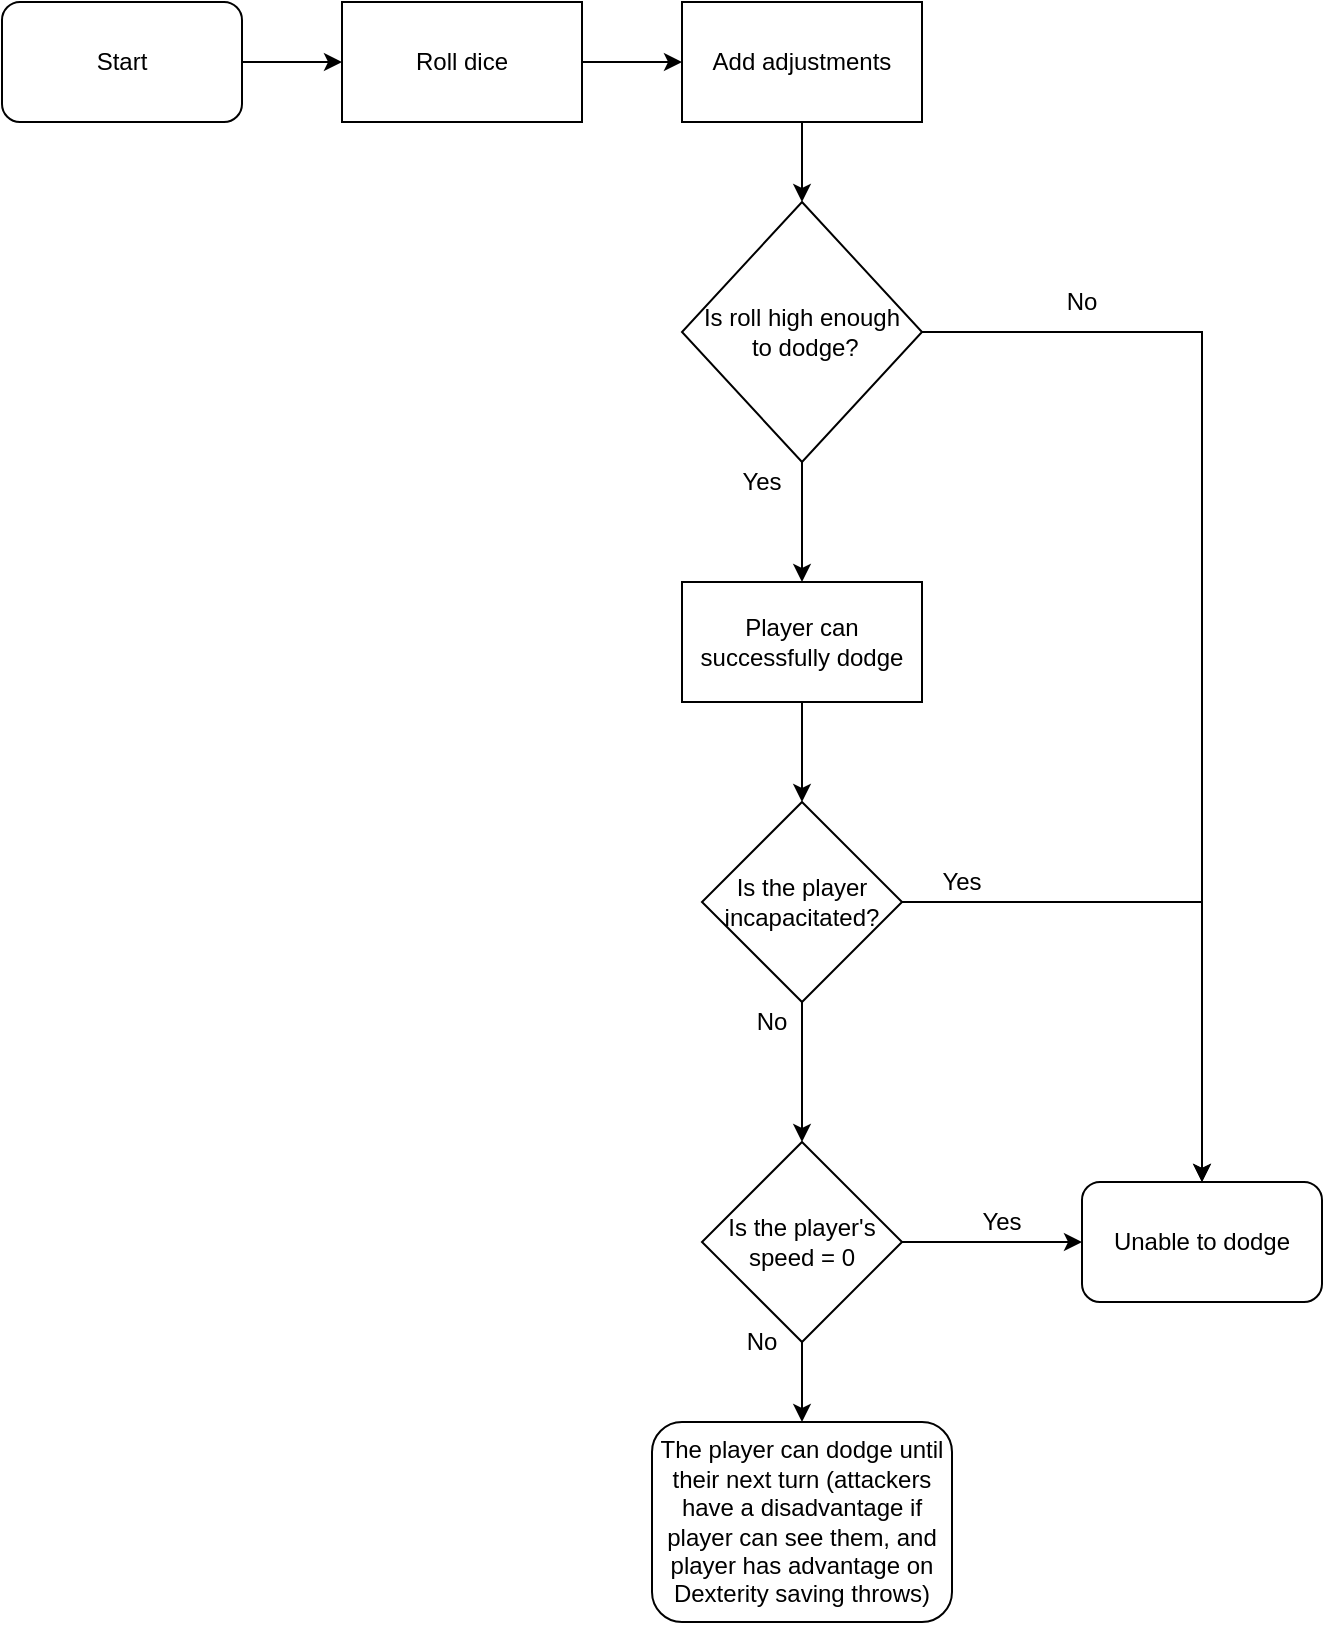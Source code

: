 <mxfile version="14.4.3" type="device"><diagram id="CBSSzuVwRRqJ6K18UTGn" name="Page-1"><mxGraphModel dx="1038" dy="607" grid="1" gridSize="10" guides="1" tooltips="1" connect="1" arrows="1" fold="1" page="1" pageScale="1" pageWidth="850" pageHeight="1100" math="0" shadow="0"><root><mxCell id="0"/><mxCell id="1" parent="0"/><mxCell id="Tgb3l-OwxaNQntK4FIy_-1" style="edgeStyle=orthogonalEdgeStyle;rounded=0;orthogonalLoop=1;jettySize=auto;html=1;" parent="1" source="23Ri2xZL8X3MXaugrOq_-1" target="23Ri2xZL8X3MXaugrOq_-3" edge="1"><mxGeometry relative="1" as="geometry"/></mxCell><mxCell id="23Ri2xZL8X3MXaugrOq_-1" value="Start" style="rounded=1;whiteSpace=wrap;html=1;" parent="1" vertex="1"><mxGeometry x="40" y="40" width="120" height="60" as="geometry"/></mxCell><mxCell id="23Ri2xZL8X3MXaugrOq_-8" style="edgeStyle=orthogonalEdgeStyle;rounded=0;orthogonalLoop=1;jettySize=auto;html=1;" parent="1" source="23Ri2xZL8X3MXaugrOq_-3" target="23Ri2xZL8X3MXaugrOq_-7" edge="1"><mxGeometry relative="1" as="geometry"/></mxCell><mxCell id="23Ri2xZL8X3MXaugrOq_-3" value="Roll dice" style="rounded=0;whiteSpace=wrap;html=1;" parent="1" vertex="1"><mxGeometry x="210" y="40" width="120" height="60" as="geometry"/></mxCell><mxCell id="Tgb3l-OwxaNQntK4FIy_-4" style="edgeStyle=orthogonalEdgeStyle;rounded=0;orthogonalLoop=1;jettySize=auto;html=1;" parent="1" source="23Ri2xZL8X3MXaugrOq_-7" target="Tgb3l-OwxaNQntK4FIy_-2" edge="1"><mxGeometry relative="1" as="geometry"/></mxCell><mxCell id="23Ri2xZL8X3MXaugrOq_-7" value="Add adjustments" style="rounded=0;whiteSpace=wrap;html=1;" parent="1" vertex="1"><mxGeometry x="380" y="40" width="120" height="60" as="geometry"/></mxCell><mxCell id="Tgb3l-OwxaNQntK4FIy_-7" style="edgeStyle=orthogonalEdgeStyle;rounded=0;orthogonalLoop=1;jettySize=auto;html=1;" parent="1" source="Tgb3l-OwxaNQntK4FIy_-2" target="Tgb3l-OwxaNQntK4FIy_-6" edge="1"><mxGeometry relative="1" as="geometry"/></mxCell><mxCell id="Tgb3l-OwxaNQntK4FIy_-15" style="edgeStyle=orthogonalEdgeStyle;rounded=0;orthogonalLoop=1;jettySize=auto;html=1;" parent="1" source="Tgb3l-OwxaNQntK4FIy_-2" target="Tgb3l-OwxaNQntK4FIy_-14" edge="1"><mxGeometry relative="1" as="geometry"/></mxCell><mxCell id="Tgb3l-OwxaNQntK4FIy_-2" value="Is roll high enough&lt;br&gt;&amp;nbsp;to dodge?" style="rhombus;whiteSpace=wrap;html=1;" parent="1" vertex="1"><mxGeometry x="380" y="140" width="120" height="130" as="geometry"/></mxCell><mxCell id="Tgb3l-OwxaNQntK4FIy_-9" style="edgeStyle=orthogonalEdgeStyle;rounded=0;orthogonalLoop=1;jettySize=auto;html=1;" parent="1" source="Tgb3l-OwxaNQntK4FIy_-6" target="Tgb3l-OwxaNQntK4FIy_-8" edge="1"><mxGeometry relative="1" as="geometry"/></mxCell><mxCell id="Tgb3l-OwxaNQntK4FIy_-6" value="Player can successfully dodge" style="rounded=0;whiteSpace=wrap;html=1;" parent="1" vertex="1"><mxGeometry x="380" y="330" width="120" height="60" as="geometry"/></mxCell><mxCell id="Tgb3l-OwxaNQntK4FIy_-11" style="edgeStyle=orthogonalEdgeStyle;rounded=0;orthogonalLoop=1;jettySize=auto;html=1;" parent="1" source="Tgb3l-OwxaNQntK4FIy_-8" target="Tgb3l-OwxaNQntK4FIy_-10" edge="1"><mxGeometry relative="1" as="geometry"/></mxCell><mxCell id="Tgb3l-OwxaNQntK4FIy_-16" style="edgeStyle=orthogonalEdgeStyle;rounded=0;orthogonalLoop=1;jettySize=auto;html=1;" parent="1" source="Tgb3l-OwxaNQntK4FIy_-8" target="Tgb3l-OwxaNQntK4FIy_-14" edge="1"><mxGeometry relative="1" as="geometry"/></mxCell><mxCell id="Tgb3l-OwxaNQntK4FIy_-8" value="Is the player incapacitated?" style="rhombus;whiteSpace=wrap;html=1;" parent="1" vertex="1"><mxGeometry x="390" y="440" width="100" height="100" as="geometry"/></mxCell><mxCell id="Tgb3l-OwxaNQntK4FIy_-13" style="edgeStyle=orthogonalEdgeStyle;rounded=0;orthogonalLoop=1;jettySize=auto;html=1;" parent="1" source="Tgb3l-OwxaNQntK4FIy_-10" target="Tgb3l-OwxaNQntK4FIy_-12" edge="1"><mxGeometry relative="1" as="geometry"/></mxCell><mxCell id="Tgb3l-OwxaNQntK4FIy_-17" style="edgeStyle=orthogonalEdgeStyle;rounded=0;orthogonalLoop=1;jettySize=auto;html=1;" parent="1" source="Tgb3l-OwxaNQntK4FIy_-10" target="Tgb3l-OwxaNQntK4FIy_-14" edge="1"><mxGeometry relative="1" as="geometry"/></mxCell><mxCell id="Tgb3l-OwxaNQntK4FIy_-10" value="Is the player's speed = 0" style="rhombus;whiteSpace=wrap;html=1;" parent="1" vertex="1"><mxGeometry x="390" y="610" width="100" height="100" as="geometry"/></mxCell><mxCell id="Tgb3l-OwxaNQntK4FIy_-12" value="The player can dodge until their next turn (attackers have a disadvantage if player can see them, and player has advantage on Dexterity saving throws)" style="rounded=1;whiteSpace=wrap;html=1;" parent="1" vertex="1"><mxGeometry x="365" y="750" width="150" height="100" as="geometry"/></mxCell><mxCell id="Tgb3l-OwxaNQntK4FIy_-14" value="Unable to dodge" style="rounded=1;whiteSpace=wrap;html=1;" parent="1" vertex="1"><mxGeometry x="580" y="630" width="120" height="60" as="geometry"/></mxCell><mxCell id="Tgb3l-OwxaNQntK4FIy_-18" value="No" style="text;html=1;strokeColor=none;fillColor=none;align=center;verticalAlign=middle;whiteSpace=wrap;rounded=0;" parent="1" vertex="1"><mxGeometry x="560" y="180" width="40" height="20" as="geometry"/></mxCell><mxCell id="Tgb3l-OwxaNQntK4FIy_-19" value="Yes" style="text;html=1;strokeColor=none;fillColor=none;align=center;verticalAlign=middle;whiteSpace=wrap;rounded=0;" parent="1" vertex="1"><mxGeometry x="400" y="270" width="40" height="20" as="geometry"/></mxCell><mxCell id="Tgb3l-OwxaNQntK4FIy_-20" value="Yes" style="text;html=1;strokeColor=none;fillColor=none;align=center;verticalAlign=middle;whiteSpace=wrap;rounded=0;" parent="1" vertex="1"><mxGeometry x="500" y="470" width="40" height="20" as="geometry"/></mxCell><mxCell id="Tgb3l-OwxaNQntK4FIy_-21" value="Yes" style="text;html=1;strokeColor=none;fillColor=none;align=center;verticalAlign=middle;whiteSpace=wrap;rounded=0;" parent="1" vertex="1"><mxGeometry x="520" y="640" width="40" height="20" as="geometry"/></mxCell><mxCell id="Tgb3l-OwxaNQntK4FIy_-22" value="No" style="text;html=1;strokeColor=none;fillColor=none;align=center;verticalAlign=middle;whiteSpace=wrap;rounded=0;" parent="1" vertex="1"><mxGeometry x="400" y="700" width="40" height="20" as="geometry"/></mxCell><mxCell id="Tgb3l-OwxaNQntK4FIy_-23" value="No" style="text;html=1;strokeColor=none;fillColor=none;align=center;verticalAlign=middle;whiteSpace=wrap;rounded=0;" parent="1" vertex="1"><mxGeometry x="405" y="540" width="40" height="20" as="geometry"/></mxCell></root></mxGraphModel></diagram></mxfile>